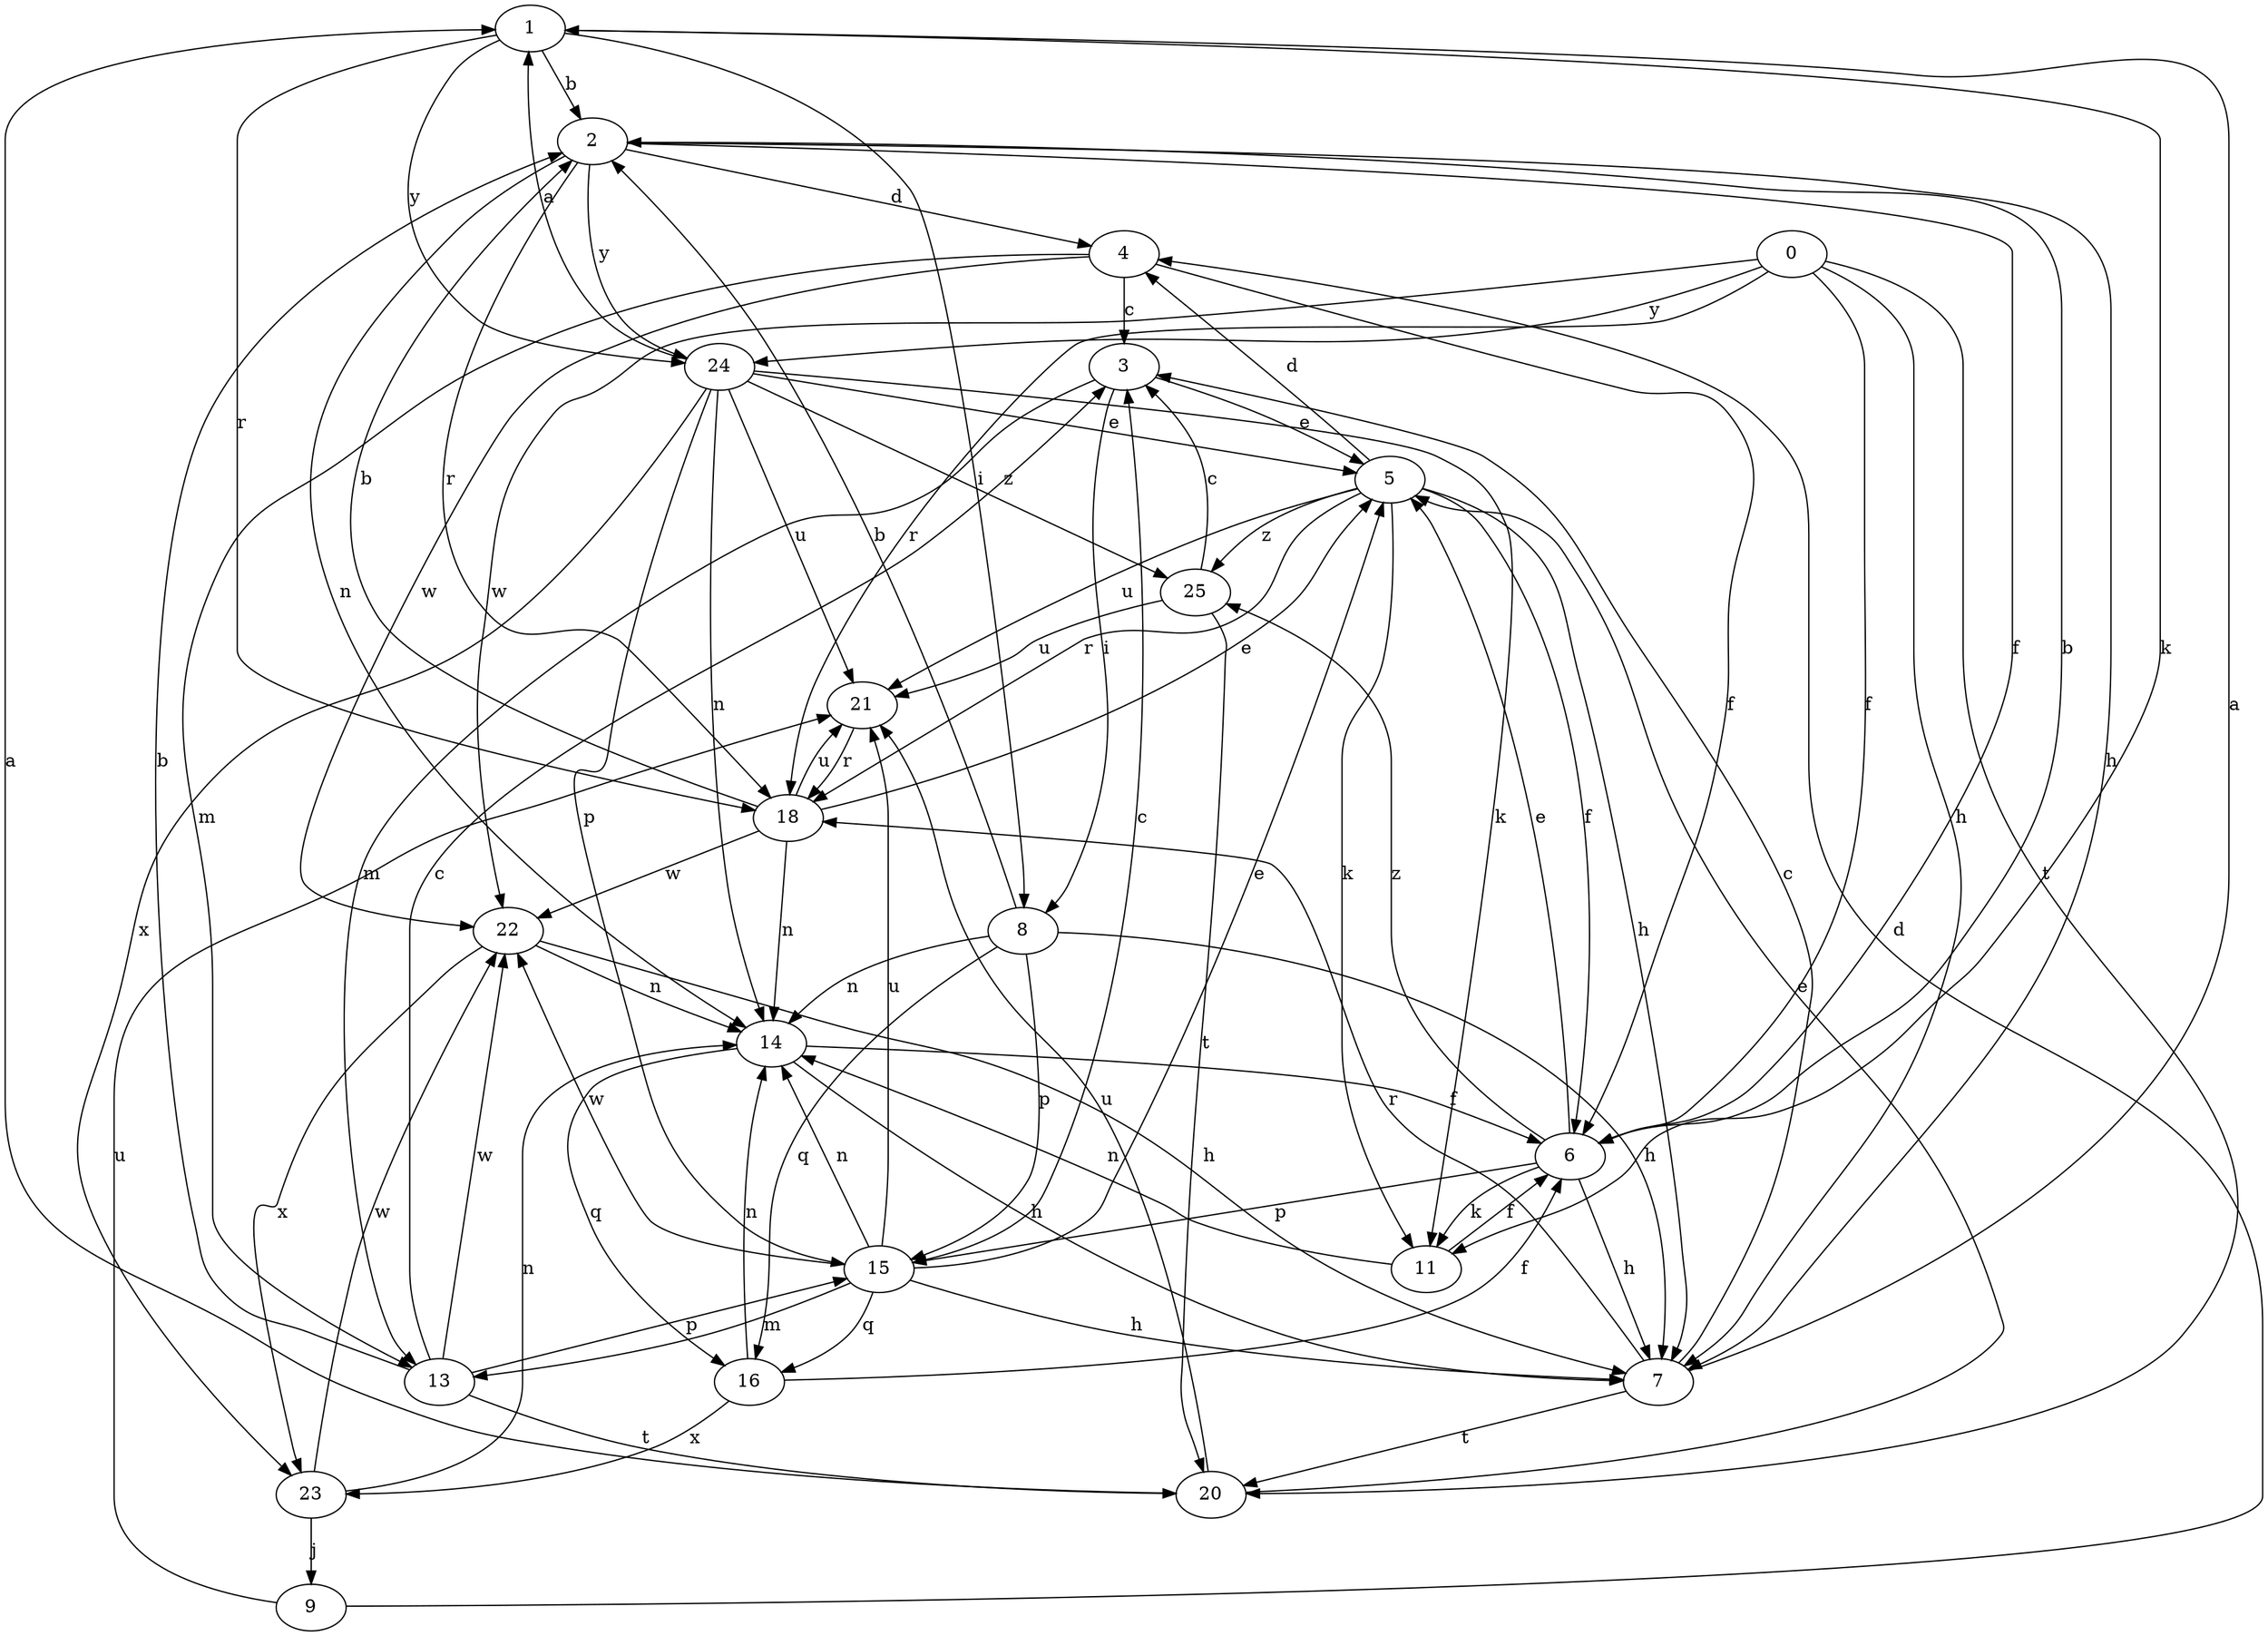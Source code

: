 strict digraph  {
1;
2;
3;
4;
5;
6;
7;
8;
0;
9;
11;
13;
14;
15;
16;
18;
20;
21;
22;
23;
24;
25;
1 -> 2  [label=b];
1 -> 8  [label=i];
1 -> 11  [label=k];
1 -> 18  [label=r];
1 -> 24  [label=y];
2 -> 4  [label=d];
2 -> 6  [label=f];
2 -> 7  [label=h];
2 -> 14  [label=n];
2 -> 18  [label=r];
2 -> 24  [label=y];
3 -> 5  [label=e];
3 -> 8  [label=i];
3 -> 13  [label=m];
4 -> 3  [label=c];
4 -> 6  [label=f];
4 -> 13  [label=m];
4 -> 22  [label=w];
5 -> 4  [label=d];
5 -> 6  [label=f];
5 -> 7  [label=h];
5 -> 11  [label=k];
5 -> 18  [label=r];
5 -> 21  [label=u];
5 -> 25  [label=z];
6 -> 2  [label=b];
6 -> 5  [label=e];
6 -> 7  [label=h];
6 -> 11  [label=k];
6 -> 15  [label=p];
6 -> 25  [label=z];
7 -> 1  [label=a];
7 -> 3  [label=c];
7 -> 18  [label=r];
7 -> 20  [label=t];
8 -> 2  [label=b];
8 -> 7  [label=h];
8 -> 14  [label=n];
8 -> 15  [label=p];
8 -> 16  [label=q];
0 -> 6  [label=f];
0 -> 7  [label=h];
0 -> 18  [label=r];
0 -> 20  [label=t];
0 -> 22  [label=w];
0 -> 24  [label=y];
9 -> 4  [label=d];
9 -> 21  [label=u];
11 -> 6  [label=f];
11 -> 14  [label=n];
13 -> 2  [label=b];
13 -> 3  [label=c];
13 -> 15  [label=p];
13 -> 20  [label=t];
13 -> 22  [label=w];
14 -> 6  [label=f];
14 -> 7  [label=h];
14 -> 16  [label=q];
15 -> 3  [label=c];
15 -> 5  [label=e];
15 -> 7  [label=h];
15 -> 13  [label=m];
15 -> 14  [label=n];
15 -> 16  [label=q];
15 -> 21  [label=u];
15 -> 22  [label=w];
16 -> 6  [label=f];
16 -> 14  [label=n];
16 -> 23  [label=x];
18 -> 2  [label=b];
18 -> 5  [label=e];
18 -> 14  [label=n];
18 -> 21  [label=u];
18 -> 22  [label=w];
20 -> 1  [label=a];
20 -> 5  [label=e];
20 -> 21  [label=u];
21 -> 18  [label=r];
22 -> 7  [label=h];
22 -> 14  [label=n];
22 -> 23  [label=x];
23 -> 9  [label=j];
23 -> 14  [label=n];
23 -> 22  [label=w];
24 -> 1  [label=a];
24 -> 5  [label=e];
24 -> 11  [label=k];
24 -> 14  [label=n];
24 -> 15  [label=p];
24 -> 21  [label=u];
24 -> 23  [label=x];
24 -> 25  [label=z];
25 -> 3  [label=c];
25 -> 20  [label=t];
25 -> 21  [label=u];
}
